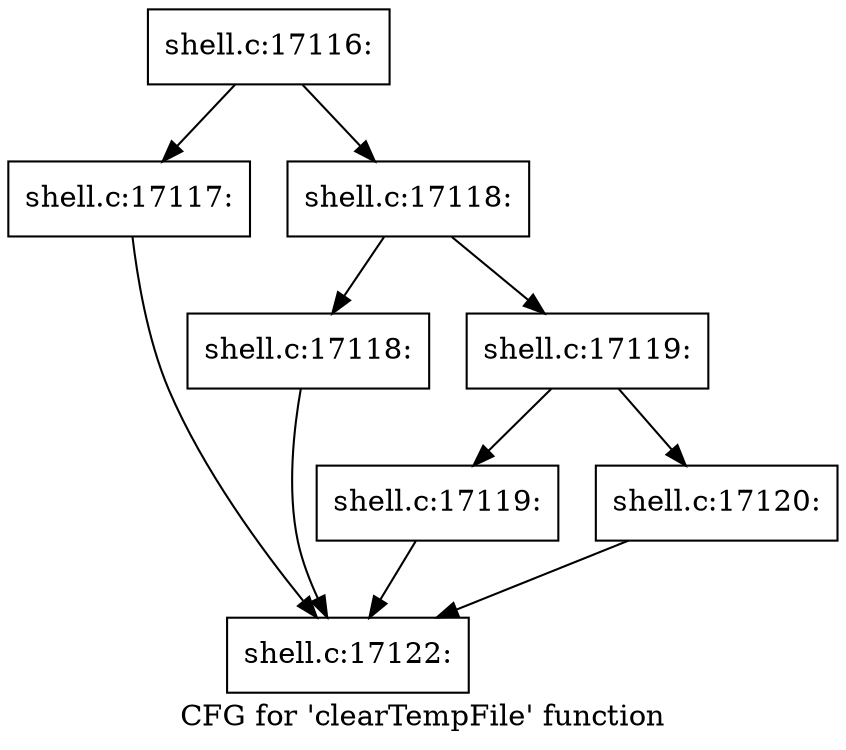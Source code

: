 digraph "CFG for 'clearTempFile' function" {
	label="CFG for 'clearTempFile' function";

	Node0x56027750d7e0 [shape=record,label="{shell.c:17116:}"];
	Node0x56027750d7e0 -> Node0x56027750f240;
	Node0x56027750d7e0 -> Node0x56027750edc0;
	Node0x56027750f240 [shape=record,label="{shell.c:17117:}"];
	Node0x56027750f240 -> Node0x56027750d960;
	Node0x56027750edc0 [shape=record,label="{shell.c:17118:}"];
	Node0x56027750edc0 -> Node0x56027750dd60;
	Node0x56027750edc0 -> Node0x56027750f030;
	Node0x56027750dd60 [shape=record,label="{shell.c:17118:}"];
	Node0x56027750dd60 -> Node0x56027750d960;
	Node0x56027750f030 [shape=record,label="{shell.c:17119:}"];
	Node0x56027750f030 -> Node0x56027750fcb0;
	Node0x56027750f030 -> Node0x56027750fd00;
	Node0x56027750fcb0 [shape=record,label="{shell.c:17119:}"];
	Node0x56027750fcb0 -> Node0x56027750d960;
	Node0x56027750fd00 [shape=record,label="{shell.c:17120:}"];
	Node0x56027750fd00 -> Node0x56027750d960;
	Node0x56027750d960 [shape=record,label="{shell.c:17122:}"];
}
